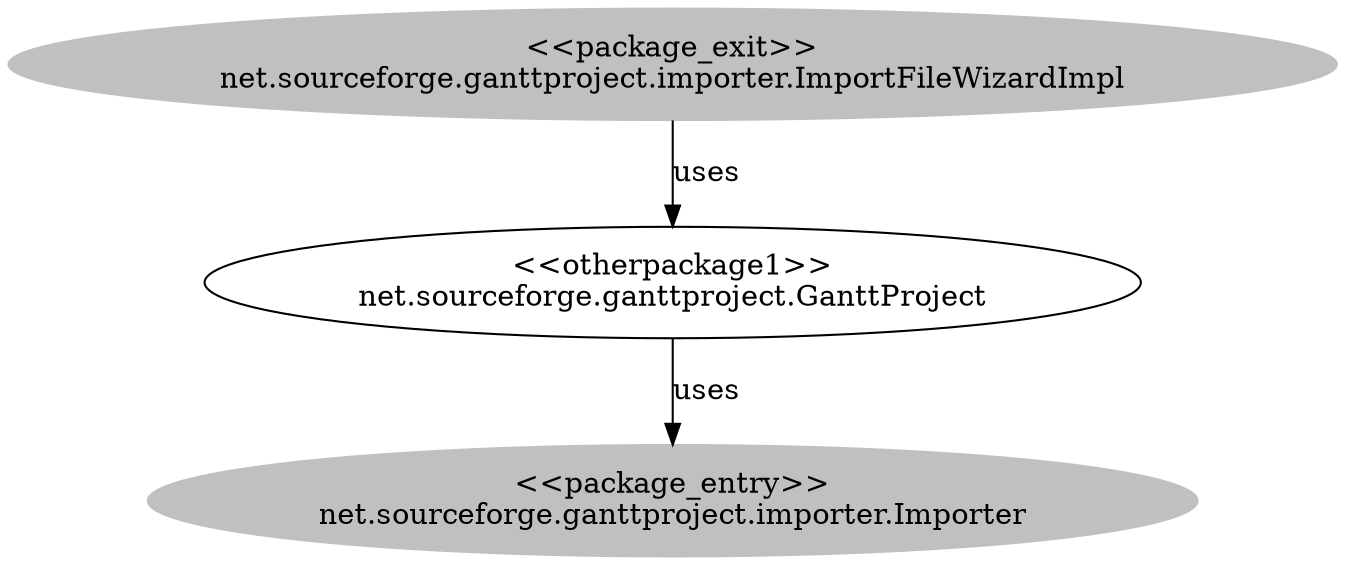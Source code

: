 digraph cd {
	net_sourceforge_ganttproject_importer_ImportFileWizardImpl [label="<<package_exit>>
net.sourceforge.ganttproject.importer.ImportFileWizardImpl",style=filled,color="grey"];
	net_sourceforge_ganttproject_importer_Importer [label="<<package_entry>>
net.sourceforge.ganttproject.importer.Importer",style=filled,color="grey"];
	net_sourceforge_ganttproject_GanttProject [label="<<otherpackage1>>
net.sourceforge.ganttproject.GanttProject"];
	net_sourceforge_ganttproject_importer_ImportFileWizardImpl -> net_sourceforge_ganttproject_GanttProject [label=uses];
	net_sourceforge_ganttproject_GanttProject -> net_sourceforge_ganttproject_importer_Importer [label=uses];
}
